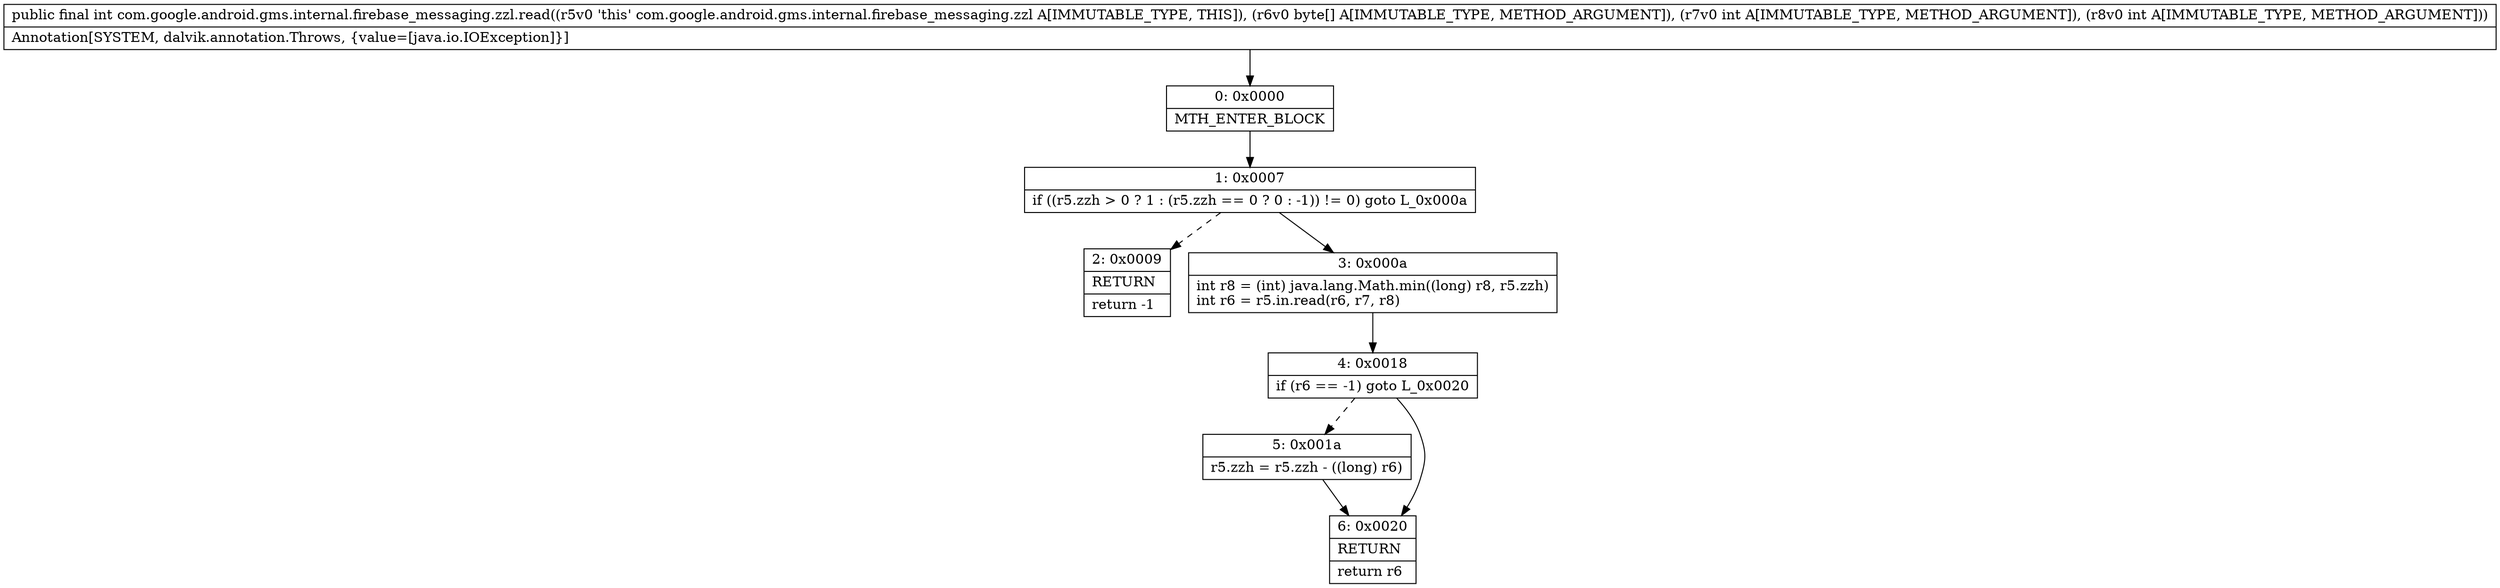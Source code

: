 digraph "CFG forcom.google.android.gms.internal.firebase_messaging.zzl.read([BII)I" {
Node_0 [shape=record,label="{0\:\ 0x0000|MTH_ENTER_BLOCK\l}"];
Node_1 [shape=record,label="{1\:\ 0x0007|if ((r5.zzh \> 0 ? 1 : (r5.zzh == 0 ? 0 : \-1)) != 0) goto L_0x000a\l}"];
Node_2 [shape=record,label="{2\:\ 0x0009|RETURN\l|return \-1\l}"];
Node_3 [shape=record,label="{3\:\ 0x000a|int r8 = (int) java.lang.Math.min((long) r8, r5.zzh)\lint r6 = r5.in.read(r6, r7, r8)\l}"];
Node_4 [shape=record,label="{4\:\ 0x0018|if (r6 == \-1) goto L_0x0020\l}"];
Node_5 [shape=record,label="{5\:\ 0x001a|r5.zzh = r5.zzh \- ((long) r6)\l}"];
Node_6 [shape=record,label="{6\:\ 0x0020|RETURN\l|return r6\l}"];
MethodNode[shape=record,label="{public final int com.google.android.gms.internal.firebase_messaging.zzl.read((r5v0 'this' com.google.android.gms.internal.firebase_messaging.zzl A[IMMUTABLE_TYPE, THIS]), (r6v0 byte[] A[IMMUTABLE_TYPE, METHOD_ARGUMENT]), (r7v0 int A[IMMUTABLE_TYPE, METHOD_ARGUMENT]), (r8v0 int A[IMMUTABLE_TYPE, METHOD_ARGUMENT]))  | Annotation[SYSTEM, dalvik.annotation.Throws, \{value=[java.io.IOException]\}]\l}"];
MethodNode -> Node_0;
Node_0 -> Node_1;
Node_1 -> Node_2[style=dashed];
Node_1 -> Node_3;
Node_3 -> Node_4;
Node_4 -> Node_5[style=dashed];
Node_4 -> Node_6;
Node_5 -> Node_6;
}

